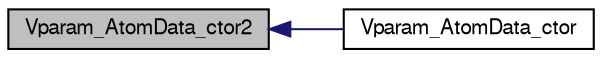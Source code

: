 digraph "Vparam_AtomData_ctor2"
{
  edge [fontname="FreeSans",fontsize="10",labelfontname="FreeSans",labelfontsize="10"];
  node [fontname="FreeSans",fontsize="10",shape=record];
  rankdir="LR";
  Node1 [label="Vparam_AtomData_ctor2",height=0.2,width=0.4,color="black", fillcolor="grey75", style="filled" fontcolor="black"];
  Node1 -> Node2 [dir="back",color="midnightblue",fontsize="10",style="solid",fontname="FreeSans"];
  Node2 [label="Vparam_AtomData_ctor",height=0.2,width=0.4,color="black", fillcolor="white", style="filled",URL="$group___vparam.html#gadbd8200a44b75d3203ec9099381e6618",tooltip="Construct the object."];
}
